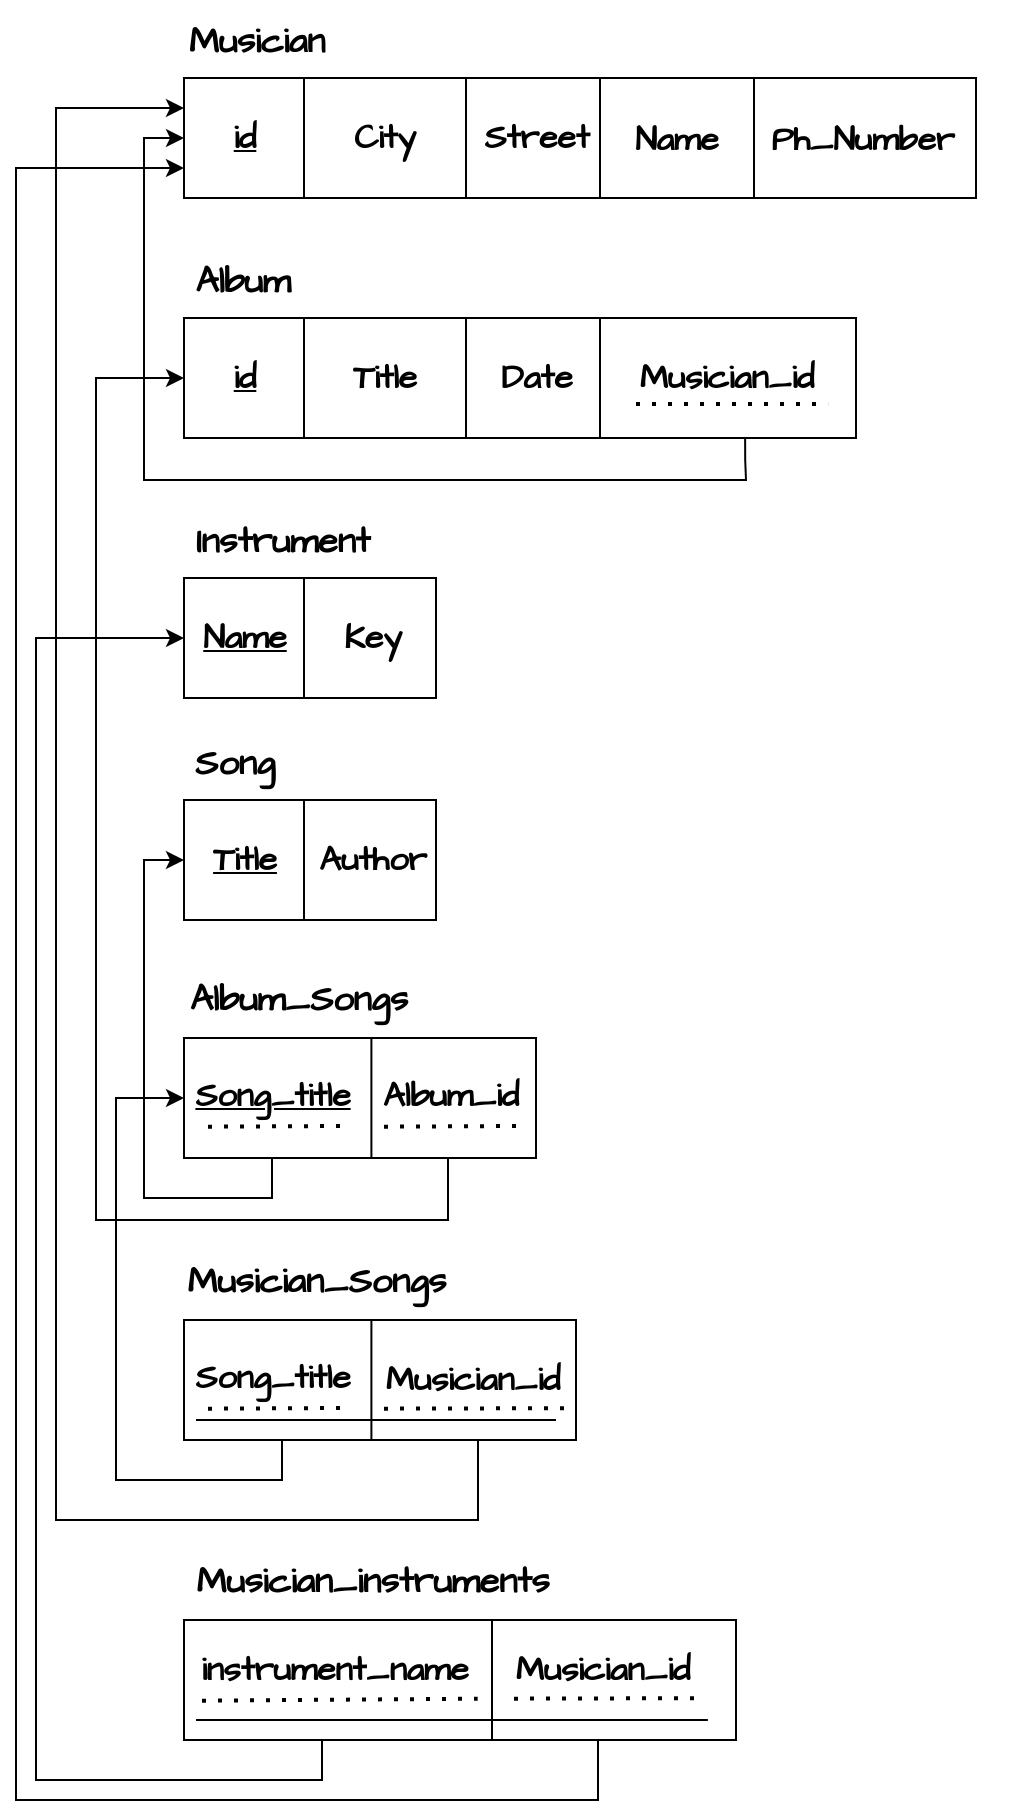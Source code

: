 <mxfile version="24.8.3">
  <diagram id="R2lEEEUBdFMjLlhIrx00" name="Page-1">
    <mxGraphModel dx="2250" dy="759" grid="1" gridSize="10" guides="1" tooltips="1" connect="1" arrows="1" fold="1" page="1" pageScale="1" pageWidth="850" pageHeight="1100" math="0" shadow="0" extFonts="Permanent Marker^https://fonts.googleapis.com/css?family=Permanent+Marker">
      <root>
        <mxCell id="0" />
        <mxCell id="1" parent="0" />
        <mxCell id="t4BZCT0nfX7v_ElxTXO8-1" value="" style="rounded=0;whiteSpace=wrap;html=1;fontFamily=Architects Daughter;fontSource=https%3A%2F%2Ffonts.googleapis.com%2Fcss%3Ffamily%3DArchitects%2BDaughter;" vertex="1" parent="1">
          <mxGeometry x="84" y="99" width="396" height="60" as="geometry" />
        </mxCell>
        <mxCell id="t4BZCT0nfX7v_ElxTXO8-2" value="" style="endArrow=none;html=1;rounded=0;fontFamily=Architects Daughter;fontSource=https%3A%2F%2Ffonts.googleapis.com%2Fcss%3Ffamily%3DArchitects%2BDaughter;" edge="1" parent="1">
          <mxGeometry width="50" height="50" relative="1" as="geometry">
            <mxPoint x="144" y="159" as="sourcePoint" />
            <mxPoint x="144" y="99" as="targetPoint" />
          </mxGeometry>
        </mxCell>
        <mxCell id="t4BZCT0nfX7v_ElxTXO8-3" value="&lt;font style=&quot;font-size: 18px;&quot;&gt;&lt;b style=&quot;font-size: 18px;&quot;&gt;Musician&lt;/b&gt;&lt;/font&gt;" style="text;html=1;align=center;verticalAlign=middle;resizable=0;points=[];autosize=1;strokeColor=none;fillColor=none;fontFamily=Architects Daughter;fontSource=https%3A%2F%2Ffonts.googleapis.com%2Fcss%3Ffamily%3DArchitects%2BDaughter;fontSize=18;" vertex="1" parent="1">
          <mxGeometry x="75" y="60" width="90" height="40" as="geometry" />
        </mxCell>
        <mxCell id="t4BZCT0nfX7v_ElxTXO8-4" value="&lt;font style=&quot;font-size: 17px;&quot;&gt;&lt;b&gt;id&lt;/b&gt;&lt;/font&gt;" style="text;html=1;align=center;verticalAlign=middle;resizable=0;points=[];autosize=1;strokeColor=none;fillColor=none;fontStyle=4;fontFamily=Architects Daughter;fontSource=https%3A%2F%2Ffonts.googleapis.com%2Fcss%3Ffamily%3DArchitects%2BDaughter;" vertex="1" parent="1">
          <mxGeometry x="99" y="114" width="30" height="30" as="geometry" />
        </mxCell>
        <mxCell id="t4BZCT0nfX7v_ElxTXO8-5" value="&lt;font style=&quot;font-size: 17px;&quot;&gt;&lt;b&gt;City&lt;/b&gt;&lt;/font&gt;" style="text;html=1;align=center;verticalAlign=middle;resizable=0;points=[];autosize=1;strokeColor=none;fillColor=none;fontFamily=Architects Daughter;fontSource=https%3A%2F%2Ffonts.googleapis.com%2Fcss%3Ffamily%3DArchitects%2BDaughter;" vertex="1" parent="1">
          <mxGeometry x="159" y="114" width="50" height="30" as="geometry" />
        </mxCell>
        <mxCell id="t4BZCT0nfX7v_ElxTXO8-6" value="" style="endArrow=none;html=1;rounded=0;fontFamily=Architects Daughter;fontSource=https%3A%2F%2Ffonts.googleapis.com%2Fcss%3Ffamily%3DArchitects%2BDaughter;" edge="1" parent="1">
          <mxGeometry width="50" height="50" relative="1" as="geometry">
            <mxPoint x="225" y="159" as="sourcePoint" />
            <mxPoint x="225" y="99" as="targetPoint" />
          </mxGeometry>
        </mxCell>
        <mxCell id="t4BZCT0nfX7v_ElxTXO8-7" value="&lt;font style=&quot;font-size: 17px;&quot;&gt;&lt;b&gt;Street&lt;/b&gt;&lt;/font&gt;" style="text;html=1;align=center;verticalAlign=middle;resizable=0;points=[];autosize=1;strokeColor=none;fillColor=none;fontFamily=Architects Daughter;fontSource=https%3A%2F%2Ffonts.googleapis.com%2Fcss%3Ffamily%3DArchitects%2BDaughter;" vertex="1" parent="1">
          <mxGeometry x="220" y="114" width="80" height="30" as="geometry" />
        </mxCell>
        <mxCell id="t4BZCT0nfX7v_ElxTXO8-9" value="&lt;span style=&quot;font-size: 17px;&quot;&gt;&lt;b&gt;Name&lt;/b&gt;&lt;/span&gt;" style="text;html=1;align=center;verticalAlign=middle;resizable=0;points=[];autosize=1;strokeColor=none;fillColor=none;fontFamily=Architects Daughter;fontSource=https%3A%2F%2Ffonts.googleapis.com%2Fcss%3Ffamily%3DArchitects%2BDaughter;" vertex="1" parent="1">
          <mxGeometry x="295" y="115" width="70" height="30" as="geometry" />
        </mxCell>
        <mxCell id="t4BZCT0nfX7v_ElxTXO8-10" value="" style="endArrow=none;html=1;rounded=0;fontFamily=Architects Daughter;fontSource=https%3A%2F%2Ffonts.googleapis.com%2Fcss%3Ffamily%3DArchitects%2BDaughter;" edge="1" parent="1">
          <mxGeometry width="50" height="50" relative="1" as="geometry">
            <mxPoint x="292" y="159" as="sourcePoint" />
            <mxPoint x="292" y="99" as="targetPoint" />
          </mxGeometry>
        </mxCell>
        <mxCell id="t4BZCT0nfX7v_ElxTXO8-11" value="" style="endArrow=none;dashed=1;html=1;dashPattern=1 3;strokeWidth=2;rounded=0;entryX=0.919;entryY=0.949;entryDx=0;entryDy=0;entryPerimeter=0;" edge="1" parent="1">
          <mxGeometry width="50" height="50" relative="1" as="geometry">
            <mxPoint x="497.09" y="143" as="sourcePoint" />
            <mxPoint x="497.09" y="143" as="targetPoint" />
          </mxGeometry>
        </mxCell>
        <mxCell id="t4BZCT0nfX7v_ElxTXO8-12" value="" style="endArrow=none;html=1;rounded=0;fontFamily=Architects Daughter;fontSource=https%3A%2F%2Ffonts.googleapis.com%2Fcss%3Ffamily%3DArchitects%2BDaughter;" edge="1" parent="1">
          <mxGeometry width="50" height="50" relative="1" as="geometry">
            <mxPoint x="369" y="159" as="sourcePoint" />
            <mxPoint x="369" y="99" as="targetPoint" />
          </mxGeometry>
        </mxCell>
        <mxCell id="t4BZCT0nfX7v_ElxTXO8-14" value="&lt;span style=&quot;font-size: 17px;&quot;&gt;&lt;b&gt;Ph_Number&lt;/b&gt;&lt;/span&gt;" style="text;html=1;align=center;verticalAlign=middle;resizable=0;points=[];autosize=1;strokeColor=none;fillColor=none;fontFamily=Architects Daughter;fontSource=https%3A%2F%2Ffonts.googleapis.com%2Fcss%3Ffamily%3DArchitects%2BDaughter;" vertex="1" parent="1">
          <mxGeometry x="363" y="115" width="120" height="30" as="geometry" />
        </mxCell>
        <mxCell id="t4BZCT0nfX7v_ElxTXO8-58" style="edgeStyle=orthogonalEdgeStyle;rounded=0;orthogonalLoop=1;jettySize=auto;html=1;exitX=0.835;exitY=0.967;exitDx=0;exitDy=0;entryX=0;entryY=0.5;entryDx=0;entryDy=0;exitPerimeter=0;" edge="1" parent="1" source="t4BZCT0nfX7v_ElxTXO8-21" target="t4BZCT0nfX7v_ElxTXO8-1">
          <mxGeometry relative="1" as="geometry">
            <Array as="points">
              <mxPoint x="365" y="290" />
              <mxPoint x="365" y="290" />
              <mxPoint x="365" y="300" />
              <mxPoint x="64" y="300" />
              <mxPoint x="64" y="129" />
            </Array>
          </mxGeometry>
        </mxCell>
        <mxCell id="t4BZCT0nfX7v_ElxTXO8-21" value="" style="rounded=0;whiteSpace=wrap;html=1;fontFamily=Architects Daughter;fontSource=https%3A%2F%2Ffonts.googleapis.com%2Fcss%3Ffamily%3DArchitects%2BDaughter;" vertex="1" parent="1">
          <mxGeometry x="84" y="219" width="336" height="60" as="geometry" />
        </mxCell>
        <mxCell id="t4BZCT0nfX7v_ElxTXO8-22" value="" style="endArrow=none;html=1;rounded=0;fontFamily=Architects Daughter;fontSource=https%3A%2F%2Ffonts.googleapis.com%2Fcss%3Ffamily%3DArchitects%2BDaughter;" edge="1" parent="1">
          <mxGeometry width="50" height="50" relative="1" as="geometry">
            <mxPoint x="144" y="279" as="sourcePoint" />
            <mxPoint x="144" y="219" as="targetPoint" />
          </mxGeometry>
        </mxCell>
        <mxCell id="t4BZCT0nfX7v_ElxTXO8-23" value="&lt;font style=&quot;font-size: 18px;&quot;&gt;&lt;b style=&quot;font-size: 18px;&quot;&gt;Album&lt;/b&gt;&lt;/font&gt;" style="text;html=1;align=center;verticalAlign=middle;resizable=0;points=[];autosize=1;strokeColor=none;fillColor=none;fontFamily=Architects Daughter;fontSource=https%3A%2F%2Ffonts.googleapis.com%2Fcss%3Ffamily%3DArchitects%2BDaughter;fontSize=18;" vertex="1" parent="1">
          <mxGeometry x="78" y="180" width="70" height="40" as="geometry" />
        </mxCell>
        <mxCell id="t4BZCT0nfX7v_ElxTXO8-24" value="&lt;font style=&quot;font-size: 17px;&quot;&gt;&lt;b&gt;id&lt;/b&gt;&lt;/font&gt;" style="text;html=1;align=center;verticalAlign=middle;resizable=0;points=[];autosize=1;strokeColor=none;fillColor=none;fontStyle=4;fontFamily=Architects Daughter;fontSource=https%3A%2F%2Ffonts.googleapis.com%2Fcss%3Ffamily%3DArchitects%2BDaughter;" vertex="1" parent="1">
          <mxGeometry x="99" y="234" width="30" height="30" as="geometry" />
        </mxCell>
        <mxCell id="t4BZCT0nfX7v_ElxTXO8-25" value="&lt;font style=&quot;font-size: 17px;&quot;&gt;&lt;b&gt;Title&lt;/b&gt;&lt;/font&gt;" style="text;html=1;align=center;verticalAlign=middle;resizable=0;points=[];autosize=1;strokeColor=none;fillColor=none;fontFamily=Architects Daughter;fontSource=https%3A%2F%2Ffonts.googleapis.com%2Fcss%3Ffamily%3DArchitects%2BDaughter;" vertex="1" parent="1">
          <mxGeometry x="154" y="234" width="60" height="30" as="geometry" />
        </mxCell>
        <mxCell id="t4BZCT0nfX7v_ElxTXO8-26" value="" style="endArrow=none;html=1;rounded=0;fontFamily=Architects Daughter;fontSource=https%3A%2F%2Ffonts.googleapis.com%2Fcss%3Ffamily%3DArchitects%2BDaughter;" edge="1" parent="1">
          <mxGeometry width="50" height="50" relative="1" as="geometry">
            <mxPoint x="225" y="279" as="sourcePoint" />
            <mxPoint x="225" y="219" as="targetPoint" />
          </mxGeometry>
        </mxCell>
        <mxCell id="t4BZCT0nfX7v_ElxTXO8-27" value="&lt;font style=&quot;font-size: 17px;&quot;&gt;&lt;b&gt;Date&lt;/b&gt;&lt;/font&gt;" style="text;html=1;align=center;verticalAlign=middle;resizable=0;points=[];autosize=1;strokeColor=none;fillColor=none;fontFamily=Architects Daughter;fontSource=https%3A%2F%2Ffonts.googleapis.com%2Fcss%3Ffamily%3DArchitects%2BDaughter;" vertex="1" parent="1">
          <mxGeometry x="230" y="234" width="60" height="30" as="geometry" />
        </mxCell>
        <mxCell id="t4BZCT0nfX7v_ElxTXO8-30" value="" style="endArrow=none;dashed=1;html=1;dashPattern=1 3;strokeWidth=2;rounded=0;entryX=0.919;entryY=0.949;entryDx=0;entryDy=0;entryPerimeter=0;" edge="1" parent="1">
          <mxGeometry width="50" height="50" relative="1" as="geometry">
            <mxPoint x="497.09" y="263" as="sourcePoint" />
            <mxPoint x="497.09" y="263" as="targetPoint" />
          </mxGeometry>
        </mxCell>
        <mxCell id="t4BZCT0nfX7v_ElxTXO8-33" value="" style="rounded=0;whiteSpace=wrap;html=1;fontFamily=Architects Daughter;fontSource=https%3A%2F%2Ffonts.googleapis.com%2Fcss%3Ffamily%3DArchitects%2BDaughter;" vertex="1" parent="1">
          <mxGeometry x="84" y="349" width="126" height="60" as="geometry" />
        </mxCell>
        <mxCell id="t4BZCT0nfX7v_ElxTXO8-34" value="" style="endArrow=none;html=1;rounded=0;fontFamily=Architects Daughter;fontSource=https%3A%2F%2Ffonts.googleapis.com%2Fcss%3Ffamily%3DArchitects%2BDaughter;" edge="1" parent="1">
          <mxGeometry width="50" height="50" relative="1" as="geometry">
            <mxPoint x="144" y="409" as="sourcePoint" />
            <mxPoint x="144" y="349" as="targetPoint" />
          </mxGeometry>
        </mxCell>
        <mxCell id="t4BZCT0nfX7v_ElxTXO8-35" value="&lt;b&gt;Instrument&lt;/b&gt;" style="text;html=1;align=center;verticalAlign=middle;resizable=0;points=[];autosize=1;strokeColor=none;fillColor=none;fontFamily=Architects Daughter;fontSource=https%3A%2F%2Ffonts.googleapis.com%2Fcss%3Ffamily%3DArchitects%2BDaughter;fontSize=18;" vertex="1" parent="1">
          <mxGeometry x="78" y="310" width="110" height="40" as="geometry" />
        </mxCell>
        <mxCell id="t4BZCT0nfX7v_ElxTXO8-36" value="&lt;font style=&quot;font-size: 17px;&quot;&gt;&lt;b&gt;Name&lt;/b&gt;&lt;/font&gt;" style="text;html=1;align=center;verticalAlign=middle;resizable=0;points=[];autosize=1;strokeColor=none;fillColor=none;fontStyle=4;fontFamily=Architects Daughter;fontSource=https%3A%2F%2Ffonts.googleapis.com%2Fcss%3Ffamily%3DArchitects%2BDaughter;" vertex="1" parent="1">
          <mxGeometry x="79" y="364" width="70" height="30" as="geometry" />
        </mxCell>
        <mxCell id="t4BZCT0nfX7v_ElxTXO8-37" value="&lt;font style=&quot;font-size: 17px;&quot;&gt;&lt;b&gt;Key&lt;/b&gt;&lt;/font&gt;" style="text;html=1;align=center;verticalAlign=middle;resizable=0;points=[];autosize=1;strokeColor=none;fillColor=none;fontFamily=Architects Daughter;fontSource=https%3A%2F%2Ffonts.googleapis.com%2Fcss%3Ffamily%3DArchitects%2BDaughter;" vertex="1" parent="1">
          <mxGeometry x="153" y="364" width="50" height="30" as="geometry" />
        </mxCell>
        <mxCell id="t4BZCT0nfX7v_ElxTXO8-40" value="" style="rounded=0;whiteSpace=wrap;html=1;fontFamily=Architects Daughter;fontSource=https%3A%2F%2Ffonts.googleapis.com%2Fcss%3Ffamily%3DArchitects%2BDaughter;" vertex="1" parent="1">
          <mxGeometry x="84" y="460" width="126" height="60" as="geometry" />
        </mxCell>
        <mxCell id="t4BZCT0nfX7v_ElxTXO8-41" value="" style="endArrow=none;html=1;rounded=0;fontFamily=Architects Daughter;fontSource=https%3A%2F%2Ffonts.googleapis.com%2Fcss%3Ffamily%3DArchitects%2BDaughter;" edge="1" parent="1">
          <mxGeometry width="50" height="50" relative="1" as="geometry">
            <mxPoint x="144" y="520" as="sourcePoint" />
            <mxPoint x="144" y="460" as="targetPoint" />
          </mxGeometry>
        </mxCell>
        <mxCell id="t4BZCT0nfX7v_ElxTXO8-42" value="&lt;b&gt;Song&lt;/b&gt;" style="text;html=1;align=center;verticalAlign=middle;resizable=0;points=[];autosize=1;strokeColor=none;fillColor=none;fontFamily=Architects Daughter;fontSource=https%3A%2F%2Ffonts.googleapis.com%2Fcss%3Ffamily%3DArchitects%2BDaughter;fontSize=18;" vertex="1" parent="1">
          <mxGeometry x="79" y="421" width="60" height="40" as="geometry" />
        </mxCell>
        <mxCell id="t4BZCT0nfX7v_ElxTXO8-43" value="&lt;font style=&quot;font-size: 17px;&quot;&gt;&lt;b&gt;Title&lt;/b&gt;&lt;/font&gt;" style="text;html=1;align=center;verticalAlign=middle;resizable=0;points=[];autosize=1;strokeColor=none;fillColor=none;fontStyle=4;fontFamily=Architects Daughter;fontSource=https%3A%2F%2Ffonts.googleapis.com%2Fcss%3Ffamily%3DArchitects%2BDaughter;" vertex="1" parent="1">
          <mxGeometry x="84" y="475" width="60" height="30" as="geometry" />
        </mxCell>
        <mxCell id="t4BZCT0nfX7v_ElxTXO8-44" value="&lt;font style=&quot;font-size: 17px;&quot;&gt;&lt;b&gt;Author&lt;/b&gt;&lt;/font&gt;" style="text;html=1;align=center;verticalAlign=middle;resizable=0;points=[];autosize=1;strokeColor=none;fillColor=none;fontFamily=Architects Daughter;fontSource=https%3A%2F%2Ffonts.googleapis.com%2Fcss%3Ffamily%3DArchitects%2BDaughter;" vertex="1" parent="1">
          <mxGeometry x="138" y="475" width="80" height="30" as="geometry" />
        </mxCell>
        <mxCell id="t4BZCT0nfX7v_ElxTXO8-45" value="" style="endArrow=none;html=1;rounded=0;fontFamily=Architects Daughter;fontSource=https%3A%2F%2Ffonts.googleapis.com%2Fcss%3Ffamily%3DArchitects%2BDaughter;" edge="1" parent="1">
          <mxGeometry width="50" height="50" relative="1" as="geometry">
            <mxPoint x="292" y="279" as="sourcePoint" />
            <mxPoint x="292" y="219" as="targetPoint" />
          </mxGeometry>
        </mxCell>
        <mxCell id="t4BZCT0nfX7v_ElxTXO8-47" value="&lt;font style=&quot;font-size: 17px;&quot;&gt;&lt;b&gt;Musician_id&lt;/b&gt;&lt;/font&gt;" style="text;html=1;align=center;verticalAlign=middle;resizable=0;points=[];autosize=1;strokeColor=none;fillColor=none;fontFamily=Architects Daughter;fontSource=https%3A%2F%2Ffonts.googleapis.com%2Fcss%3Ffamily%3DArchitects%2BDaughter;" vertex="1" parent="1">
          <mxGeometry x="300" y="234" width="110" height="30" as="geometry" />
        </mxCell>
        <mxCell id="t4BZCT0nfX7v_ElxTXO8-48" value="" style="endArrow=none;dashed=1;html=1;dashPattern=1 3;strokeWidth=2;rounded=0;entryX=0.964;entryY=1.001;entryDx=0;entryDy=0;entryPerimeter=0;" edge="1" parent="1">
          <mxGeometry width="50" height="50" relative="1" as="geometry">
            <mxPoint x="310" y="262" as="sourcePoint" />
            <mxPoint x="406.04" y="262.03" as="targetPoint" />
          </mxGeometry>
        </mxCell>
        <mxCell id="t4BZCT0nfX7v_ElxTXO8-56" style="edgeStyle=orthogonalEdgeStyle;rounded=0;orthogonalLoop=1;jettySize=auto;html=1;exitX=0.25;exitY=1;exitDx=0;exitDy=0;entryX=0;entryY=0.5;entryDx=0;entryDy=0;" edge="1" parent="1" source="t4BZCT0nfX7v_ElxTXO8-49" target="t4BZCT0nfX7v_ElxTXO8-40">
          <mxGeometry relative="1" as="geometry" />
        </mxCell>
        <mxCell id="t4BZCT0nfX7v_ElxTXO8-57" style="edgeStyle=orthogonalEdgeStyle;rounded=0;orthogonalLoop=1;jettySize=auto;html=1;exitX=0.75;exitY=1;exitDx=0;exitDy=0;entryX=0;entryY=0.5;entryDx=0;entryDy=0;" edge="1" parent="1" source="t4BZCT0nfX7v_ElxTXO8-49" target="t4BZCT0nfX7v_ElxTXO8-21">
          <mxGeometry relative="1" as="geometry">
            <Array as="points">
              <mxPoint x="216" y="670" />
              <mxPoint x="40" y="670" />
              <mxPoint x="40" y="249" />
            </Array>
          </mxGeometry>
        </mxCell>
        <mxCell id="t4BZCT0nfX7v_ElxTXO8-49" value="" style="rounded=0;whiteSpace=wrap;html=1;fontFamily=Architects Daughter;fontSource=https%3A%2F%2Ffonts.googleapis.com%2Fcss%3Ffamily%3DArchitects%2BDaughter;" vertex="1" parent="1">
          <mxGeometry x="84" y="579" width="176" height="60" as="geometry" />
        </mxCell>
        <mxCell id="t4BZCT0nfX7v_ElxTXO8-50" value="" style="endArrow=none;html=1;rounded=0;fontFamily=Architects Daughter;fontSource=https%3A%2F%2Ffonts.googleapis.com%2Fcss%3Ffamily%3DArchitects%2BDaughter;" edge="1" parent="1">
          <mxGeometry width="50" height="50" relative="1" as="geometry">
            <mxPoint x="177.7" y="639" as="sourcePoint" />
            <mxPoint x="177.7" y="579" as="targetPoint" />
          </mxGeometry>
        </mxCell>
        <mxCell id="t4BZCT0nfX7v_ElxTXO8-51" value="&lt;b&gt;Album_Songs&lt;/b&gt;" style="text;html=1;align=center;verticalAlign=middle;resizable=0;points=[];autosize=1;strokeColor=none;fillColor=none;fontFamily=Architects Daughter;fontSource=https%3A%2F%2Ffonts.googleapis.com%2Fcss%3Ffamily%3DArchitects%2BDaughter;fontSize=18;" vertex="1" parent="1">
          <mxGeometry x="76" y="539" width="130" height="40" as="geometry" />
        </mxCell>
        <mxCell id="t4BZCT0nfX7v_ElxTXO8-52" value="&lt;font style=&quot;font-size: 17px;&quot;&gt;&lt;b&gt;Song_title&lt;/b&gt;&lt;/font&gt;" style="text;html=1;align=center;verticalAlign=middle;resizable=0;points=[];autosize=1;strokeColor=none;fillColor=none;fontStyle=4;fontFamily=Architects Daughter;fontSource=https%3A%2F%2Ffonts.googleapis.com%2Fcss%3Ffamily%3DArchitects%2BDaughter;" vertex="1" parent="1">
          <mxGeometry x="78" y="593" width="100" height="30" as="geometry" />
        </mxCell>
        <mxCell id="t4BZCT0nfX7v_ElxTXO8-53" value="&lt;font style=&quot;font-size: 17px;&quot;&gt;&lt;b&gt;Album_id&lt;/b&gt;&lt;/font&gt;" style="text;html=1;align=center;verticalAlign=middle;resizable=0;points=[];autosize=1;strokeColor=none;fillColor=none;fontFamily=Architects Daughter;fontSource=https%3A%2F%2Ffonts.googleapis.com%2Fcss%3Ffamily%3DArchitects%2BDaughter;" vertex="1" parent="1">
          <mxGeometry x="172" y="593" width="90" height="30" as="geometry" />
        </mxCell>
        <mxCell id="t4BZCT0nfX7v_ElxTXO8-54" value="" style="endArrow=none;dashed=1;html=1;dashPattern=1 3;strokeWidth=2;rounded=0;" edge="1" parent="1">
          <mxGeometry width="50" height="50" relative="1" as="geometry">
            <mxPoint x="96" y="623.33" as="sourcePoint" />
            <mxPoint x="162" y="623" as="targetPoint" />
          </mxGeometry>
        </mxCell>
        <mxCell id="t4BZCT0nfX7v_ElxTXO8-55" value="" style="endArrow=none;dashed=1;html=1;dashPattern=1 3;strokeWidth=2;rounded=0;" edge="1" parent="1">
          <mxGeometry width="50" height="50" relative="1" as="geometry">
            <mxPoint x="184" y="623.33" as="sourcePoint" />
            <mxPoint x="250" y="623" as="targetPoint" />
          </mxGeometry>
        </mxCell>
        <mxCell id="t4BZCT0nfX7v_ElxTXO8-69" style="edgeStyle=orthogonalEdgeStyle;rounded=0;orthogonalLoop=1;jettySize=auto;html=1;exitX=0.25;exitY=1;exitDx=0;exitDy=0;entryX=0;entryY=0.5;entryDx=0;entryDy=0;" edge="1" parent="1" source="t4BZCT0nfX7v_ElxTXO8-59" target="t4BZCT0nfX7v_ElxTXO8-49">
          <mxGeometry relative="1" as="geometry">
            <Array as="points">
              <mxPoint x="133" y="800" />
              <mxPoint x="50" y="800" />
              <mxPoint x="50" y="609" />
            </Array>
          </mxGeometry>
        </mxCell>
        <mxCell id="t4BZCT0nfX7v_ElxTXO8-70" style="edgeStyle=orthogonalEdgeStyle;rounded=0;orthogonalLoop=1;jettySize=auto;html=1;exitX=0.75;exitY=1;exitDx=0;exitDy=0;entryX=0;entryY=0.25;entryDx=0;entryDy=0;" edge="1" parent="1" source="t4BZCT0nfX7v_ElxTXO8-59" target="t4BZCT0nfX7v_ElxTXO8-1">
          <mxGeometry relative="1" as="geometry">
            <Array as="points">
              <mxPoint x="231" y="820" />
              <mxPoint x="20" y="820" />
              <mxPoint x="20" y="114" />
            </Array>
          </mxGeometry>
        </mxCell>
        <mxCell id="t4BZCT0nfX7v_ElxTXO8-59" value="" style="rounded=0;whiteSpace=wrap;html=1;fontFamily=Architects Daughter;fontSource=https%3A%2F%2Ffonts.googleapis.com%2Fcss%3Ffamily%3DArchitects%2BDaughter;" vertex="1" parent="1">
          <mxGeometry x="84" y="720" width="196" height="60" as="geometry" />
        </mxCell>
        <mxCell id="t4BZCT0nfX7v_ElxTXO8-60" value="" style="endArrow=none;html=1;rounded=0;fontFamily=Architects Daughter;fontSource=https%3A%2F%2Ffonts.googleapis.com%2Fcss%3Ffamily%3DArchitects%2BDaughter;" edge="1" parent="1">
          <mxGeometry width="50" height="50" relative="1" as="geometry">
            <mxPoint x="177.7" y="780" as="sourcePoint" />
            <mxPoint x="177.7" y="720" as="targetPoint" />
          </mxGeometry>
        </mxCell>
        <mxCell id="t4BZCT0nfX7v_ElxTXO8-61" value="&lt;font style=&quot;font-size: 17px;&quot;&gt;&lt;b&gt;Song_title&lt;/b&gt;&lt;/font&gt;" style="text;html=1;align=center;verticalAlign=middle;resizable=0;points=[];autosize=1;strokeColor=none;fillColor=none;fontStyle=0;fontFamily=Architects Daughter;fontSource=https%3A%2F%2Ffonts.googleapis.com%2Fcss%3Ffamily%3DArchitects%2BDaughter;" vertex="1" parent="1">
          <mxGeometry x="78" y="734" width="100" height="30" as="geometry" />
        </mxCell>
        <mxCell id="t4BZCT0nfX7v_ElxTXO8-62" value="&lt;b style=&quot;font-size: 17px;&quot;&gt;Musician_id&lt;/b&gt;" style="text;html=1;align=center;verticalAlign=middle;resizable=0;points=[];autosize=1;strokeColor=none;fillColor=none;fontFamily=Architects Daughter;fontSource=https%3A%2F%2Ffonts.googleapis.com%2Fcss%3Ffamily%3DArchitects%2BDaughter;" vertex="1" parent="1">
          <mxGeometry x="173" y="735" width="110" height="30" as="geometry" />
        </mxCell>
        <mxCell id="t4BZCT0nfX7v_ElxTXO8-63" value="" style="endArrow=none;dashed=1;html=1;dashPattern=1 3;strokeWidth=2;rounded=0;" edge="1" parent="1">
          <mxGeometry width="50" height="50" relative="1" as="geometry">
            <mxPoint x="96" y="764.33" as="sourcePoint" />
            <mxPoint x="162" y="764" as="targetPoint" />
          </mxGeometry>
        </mxCell>
        <mxCell id="t4BZCT0nfX7v_ElxTXO8-64" value="" style="endArrow=none;dashed=1;html=1;dashPattern=1 3;strokeWidth=2;rounded=0;entryX=0.942;entryY=0.969;entryDx=0;entryDy=0;entryPerimeter=0;" edge="1" parent="1" target="t4BZCT0nfX7v_ElxTXO8-62">
          <mxGeometry width="50" height="50" relative="1" as="geometry">
            <mxPoint x="184" y="764.33" as="sourcePoint" />
            <mxPoint x="250" y="764" as="targetPoint" />
          </mxGeometry>
        </mxCell>
        <mxCell id="t4BZCT0nfX7v_ElxTXO8-65" value="&lt;b&gt;Musician_Songs&lt;/b&gt;" style="text;html=1;align=center;verticalAlign=middle;resizable=0;points=[];autosize=1;strokeColor=none;fillColor=none;fontFamily=Architects Daughter;fontSource=https%3A%2F%2Ffonts.googleapis.com%2Fcss%3Ffamily%3DArchitects%2BDaughter;fontSize=18;" vertex="1" parent="1">
          <mxGeometry x="75" y="680" width="150" height="40" as="geometry" />
        </mxCell>
        <mxCell id="t4BZCT0nfX7v_ElxTXO8-68" value="" style="endArrow=none;html=1;rounded=0;exitX=0.949;exitY=0.833;exitDx=0;exitDy=0;exitPerimeter=0;" edge="1" parent="1" source="t4BZCT0nfX7v_ElxTXO8-59">
          <mxGeometry width="50" height="50" relative="1" as="geometry">
            <mxPoint x="230" y="770" as="sourcePoint" />
            <mxPoint x="90" y="770" as="targetPoint" />
          </mxGeometry>
        </mxCell>
        <mxCell id="t4BZCT0nfX7v_ElxTXO8-81" style="edgeStyle=orthogonalEdgeStyle;rounded=0;orthogonalLoop=1;jettySize=auto;html=1;exitX=0.25;exitY=1;exitDx=0;exitDy=0;entryX=0;entryY=0.5;entryDx=0;entryDy=0;" edge="1" parent="1" source="t4BZCT0nfX7v_ElxTXO8-71" target="t4BZCT0nfX7v_ElxTXO8-33">
          <mxGeometry relative="1" as="geometry">
            <Array as="points">
              <mxPoint x="153" y="950" />
              <mxPoint x="10" y="950" />
              <mxPoint x="10" y="379" />
            </Array>
          </mxGeometry>
        </mxCell>
        <mxCell id="t4BZCT0nfX7v_ElxTXO8-82" style="edgeStyle=orthogonalEdgeStyle;rounded=0;orthogonalLoop=1;jettySize=auto;html=1;exitX=0.75;exitY=1;exitDx=0;exitDy=0;entryX=0;entryY=0.75;entryDx=0;entryDy=0;" edge="1" parent="1" source="t4BZCT0nfX7v_ElxTXO8-71" target="t4BZCT0nfX7v_ElxTXO8-1">
          <mxGeometry relative="1" as="geometry">
            <Array as="points">
              <mxPoint x="291" y="960" />
              <mxPoint y="960" />
              <mxPoint y="144" />
            </Array>
          </mxGeometry>
        </mxCell>
        <mxCell id="t4BZCT0nfX7v_ElxTXO8-71" value="" style="rounded=0;whiteSpace=wrap;html=1;fontFamily=Architects Daughter;fontSource=https%3A%2F%2Ffonts.googleapis.com%2Fcss%3Ffamily%3DArchitects%2BDaughter;" vertex="1" parent="1">
          <mxGeometry x="84" y="870" width="276" height="60" as="geometry" />
        </mxCell>
        <mxCell id="t4BZCT0nfX7v_ElxTXO8-72" value="" style="endArrow=none;html=1;rounded=0;fontFamily=Architects Daughter;fontSource=https%3A%2F%2Ffonts.googleapis.com%2Fcss%3Ffamily%3DArchitects%2BDaughter;" edge="1" parent="1">
          <mxGeometry width="50" height="50" relative="1" as="geometry">
            <mxPoint x="238" y="930" as="sourcePoint" />
            <mxPoint x="238" y="870" as="targetPoint" />
          </mxGeometry>
        </mxCell>
        <mxCell id="t4BZCT0nfX7v_ElxTXO8-73" value="&lt;font style=&quot;font-size: 17px;&quot;&gt;&lt;b&gt;instrument_name&lt;/b&gt;&lt;/font&gt;" style="text;html=1;align=center;verticalAlign=middle;resizable=0;points=[];autosize=1;strokeColor=none;fillColor=none;fontStyle=0;fontFamily=Architects Daughter;fontSource=https%3A%2F%2Ffonts.googleapis.com%2Fcss%3Ffamily%3DArchitects%2BDaughter;" vertex="1" parent="1">
          <mxGeometry x="79" y="880" width="160" height="30" as="geometry" />
        </mxCell>
        <mxCell id="t4BZCT0nfX7v_ElxTXO8-74" value="&lt;b style=&quot;font-size: 17px;&quot;&gt;Musician_id&lt;/b&gt;" style="text;html=1;align=center;verticalAlign=middle;resizable=0;points=[];autosize=1;strokeColor=none;fillColor=none;fontFamily=Architects Daughter;fontSource=https%3A%2F%2Ffonts.googleapis.com%2Fcss%3Ffamily%3DArchitects%2BDaughter;" vertex="1" parent="1">
          <mxGeometry x="238" y="880" width="110" height="30" as="geometry" />
        </mxCell>
        <mxCell id="t4BZCT0nfX7v_ElxTXO8-75" value="" style="endArrow=none;dashed=1;html=1;dashPattern=1 3;strokeWidth=2;rounded=0;entryX=0.949;entryY=0.978;entryDx=0;entryDy=0;entryPerimeter=0;" edge="1" parent="1" target="t4BZCT0nfX7v_ElxTXO8-73">
          <mxGeometry width="50" height="50" relative="1" as="geometry">
            <mxPoint x="93" y="910.33" as="sourcePoint" />
            <mxPoint x="159" y="910" as="targetPoint" />
          </mxGeometry>
        </mxCell>
        <mxCell id="t4BZCT0nfX7v_ElxTXO8-76" value="" style="endArrow=none;dashed=1;html=1;dashPattern=1 3;strokeWidth=2;rounded=0;entryX=0.942;entryY=0.969;entryDx=0;entryDy=0;entryPerimeter=0;" edge="1" target="t4BZCT0nfX7v_ElxTXO8-74" parent="1">
          <mxGeometry width="50" height="50" relative="1" as="geometry">
            <mxPoint x="249" y="909.33" as="sourcePoint" />
            <mxPoint x="315" y="909" as="targetPoint" />
          </mxGeometry>
        </mxCell>
        <mxCell id="t4BZCT0nfX7v_ElxTXO8-77" value="&lt;b&gt;Musician_instruments&lt;/b&gt;" style="text;html=1;align=center;verticalAlign=middle;resizable=0;points=[];autosize=1;strokeColor=none;fillColor=none;fontFamily=Architects Daughter;fontSource=https%3A%2F%2Ffonts.googleapis.com%2Fcss%3Ffamily%3DArchitects%2BDaughter;fontSize=18;" vertex="1" parent="1">
          <mxGeometry x="78" y="830" width="200" height="40" as="geometry" />
        </mxCell>
        <mxCell id="t4BZCT0nfX7v_ElxTXO8-78" value="" style="endArrow=none;html=1;rounded=0;exitX=0.949;exitY=0.833;exitDx=0;exitDy=0;exitPerimeter=0;" edge="1" source="t4BZCT0nfX7v_ElxTXO8-71" parent="1">
          <mxGeometry width="50" height="50" relative="1" as="geometry">
            <mxPoint x="230" y="920" as="sourcePoint" />
            <mxPoint x="90" y="920" as="targetPoint" />
          </mxGeometry>
        </mxCell>
      </root>
    </mxGraphModel>
  </diagram>
</mxfile>
